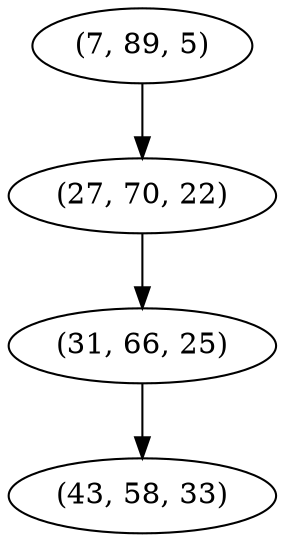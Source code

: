 digraph tree {
    "(7, 89, 5)";
    "(27, 70, 22)";
    "(31, 66, 25)";
    "(43, 58, 33)";
    "(7, 89, 5)" -> "(27, 70, 22)";
    "(27, 70, 22)" -> "(31, 66, 25)";
    "(31, 66, 25)" -> "(43, 58, 33)";
}

